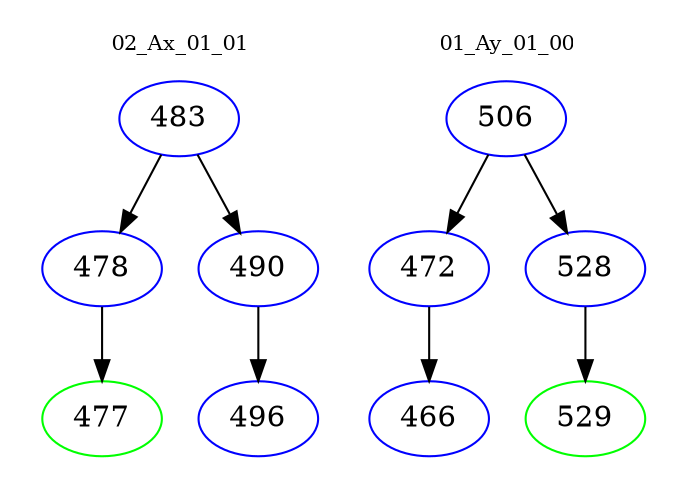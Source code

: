 digraph{
subgraph cluster_0 {
color = white
label = "02_Ax_01_01";
fontsize=10;
T0_483 [label="483", color="blue"]
T0_483 -> T0_478 [color="black"]
T0_478 [label="478", color="blue"]
T0_478 -> T0_477 [color="black"]
T0_477 [label="477", color="green"]
T0_483 -> T0_490 [color="black"]
T0_490 [label="490", color="blue"]
T0_490 -> T0_496 [color="black"]
T0_496 [label="496", color="blue"]
}
subgraph cluster_1 {
color = white
label = "01_Ay_01_00";
fontsize=10;
T1_506 [label="506", color="blue"]
T1_506 -> T1_472 [color="black"]
T1_472 [label="472", color="blue"]
T1_472 -> T1_466 [color="black"]
T1_466 [label="466", color="blue"]
T1_506 -> T1_528 [color="black"]
T1_528 [label="528", color="blue"]
T1_528 -> T1_529 [color="black"]
T1_529 [label="529", color="green"]
}
}
